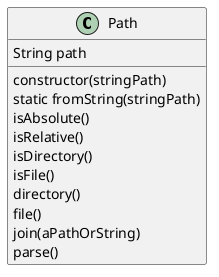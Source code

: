 @startuml
class Path{
    String path
    constructor(stringPath)
    static fromString(stringPath)
    isAbsolute()
    isRelative()
    isDirectory()
    isFile()
    directory()
    file()
    join(aPathOrString)
    parse()
}
@enduml